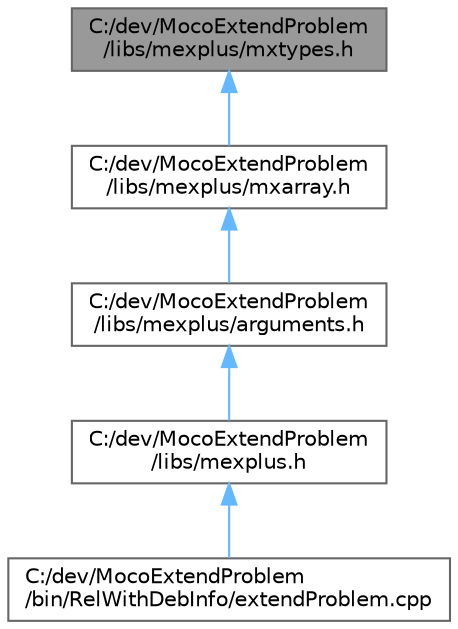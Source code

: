 digraph "C:/dev/MocoExtendProblem/libs/mexplus/mxtypes.h"
{
 // LATEX_PDF_SIZE
  bgcolor="transparent";
  edge [fontname=Helvetica,fontsize=10,labelfontname=Helvetica,labelfontsize=10];
  node [fontname=Helvetica,fontsize=10,shape=box,height=0.2,width=0.4];
  Node1 [id="Node000001",label="C:/dev/MocoExtendProblem\l/libs/mexplus/mxtypes.h",height=0.2,width=0.4,color="gray40", fillcolor="grey60", style="filled", fontcolor="black",tooltip=" "];
  Node1 -> Node2 [id="edge1_Node000001_Node000002",dir="back",color="steelblue1",style="solid",tooltip=" "];
  Node2 [id="Node000002",label="C:/dev/MocoExtendProblem\l/libs/mexplus/mxarray.h",height=0.2,width=0.4,color="grey40", fillcolor="white", style="filled",URL="$mxarray_8h.html",tooltip=" "];
  Node2 -> Node3 [id="edge2_Node000002_Node000003",dir="back",color="steelblue1",style="solid",tooltip=" "];
  Node3 [id="Node000003",label="C:/dev/MocoExtendProblem\l/libs/mexplus/arguments.h",height=0.2,width=0.4,color="grey40", fillcolor="white", style="filled",URL="$arguments_8h.html",tooltip=" "];
  Node3 -> Node4 [id="edge3_Node000003_Node000004",dir="back",color="steelblue1",style="solid",tooltip=" "];
  Node4 [id="Node000004",label="C:/dev/MocoExtendProblem\l/libs/mexplus.h",height=0.2,width=0.4,color="grey40", fillcolor="white", style="filled",URL="$mexplus_8h.html",tooltip=" "];
  Node4 -> Node5 [id="edge4_Node000004_Node000005",dir="back",color="steelblue1",style="solid",tooltip=" "];
  Node5 [id="Node000005",label="C:/dev/MocoExtendProblem\l/bin/RelWithDebInfo/extendProblem.cpp",height=0.2,width=0.4,color="grey40", fillcolor="white", style="filled",URL="$extend_problem_8cpp.html",tooltip=" "];
}
